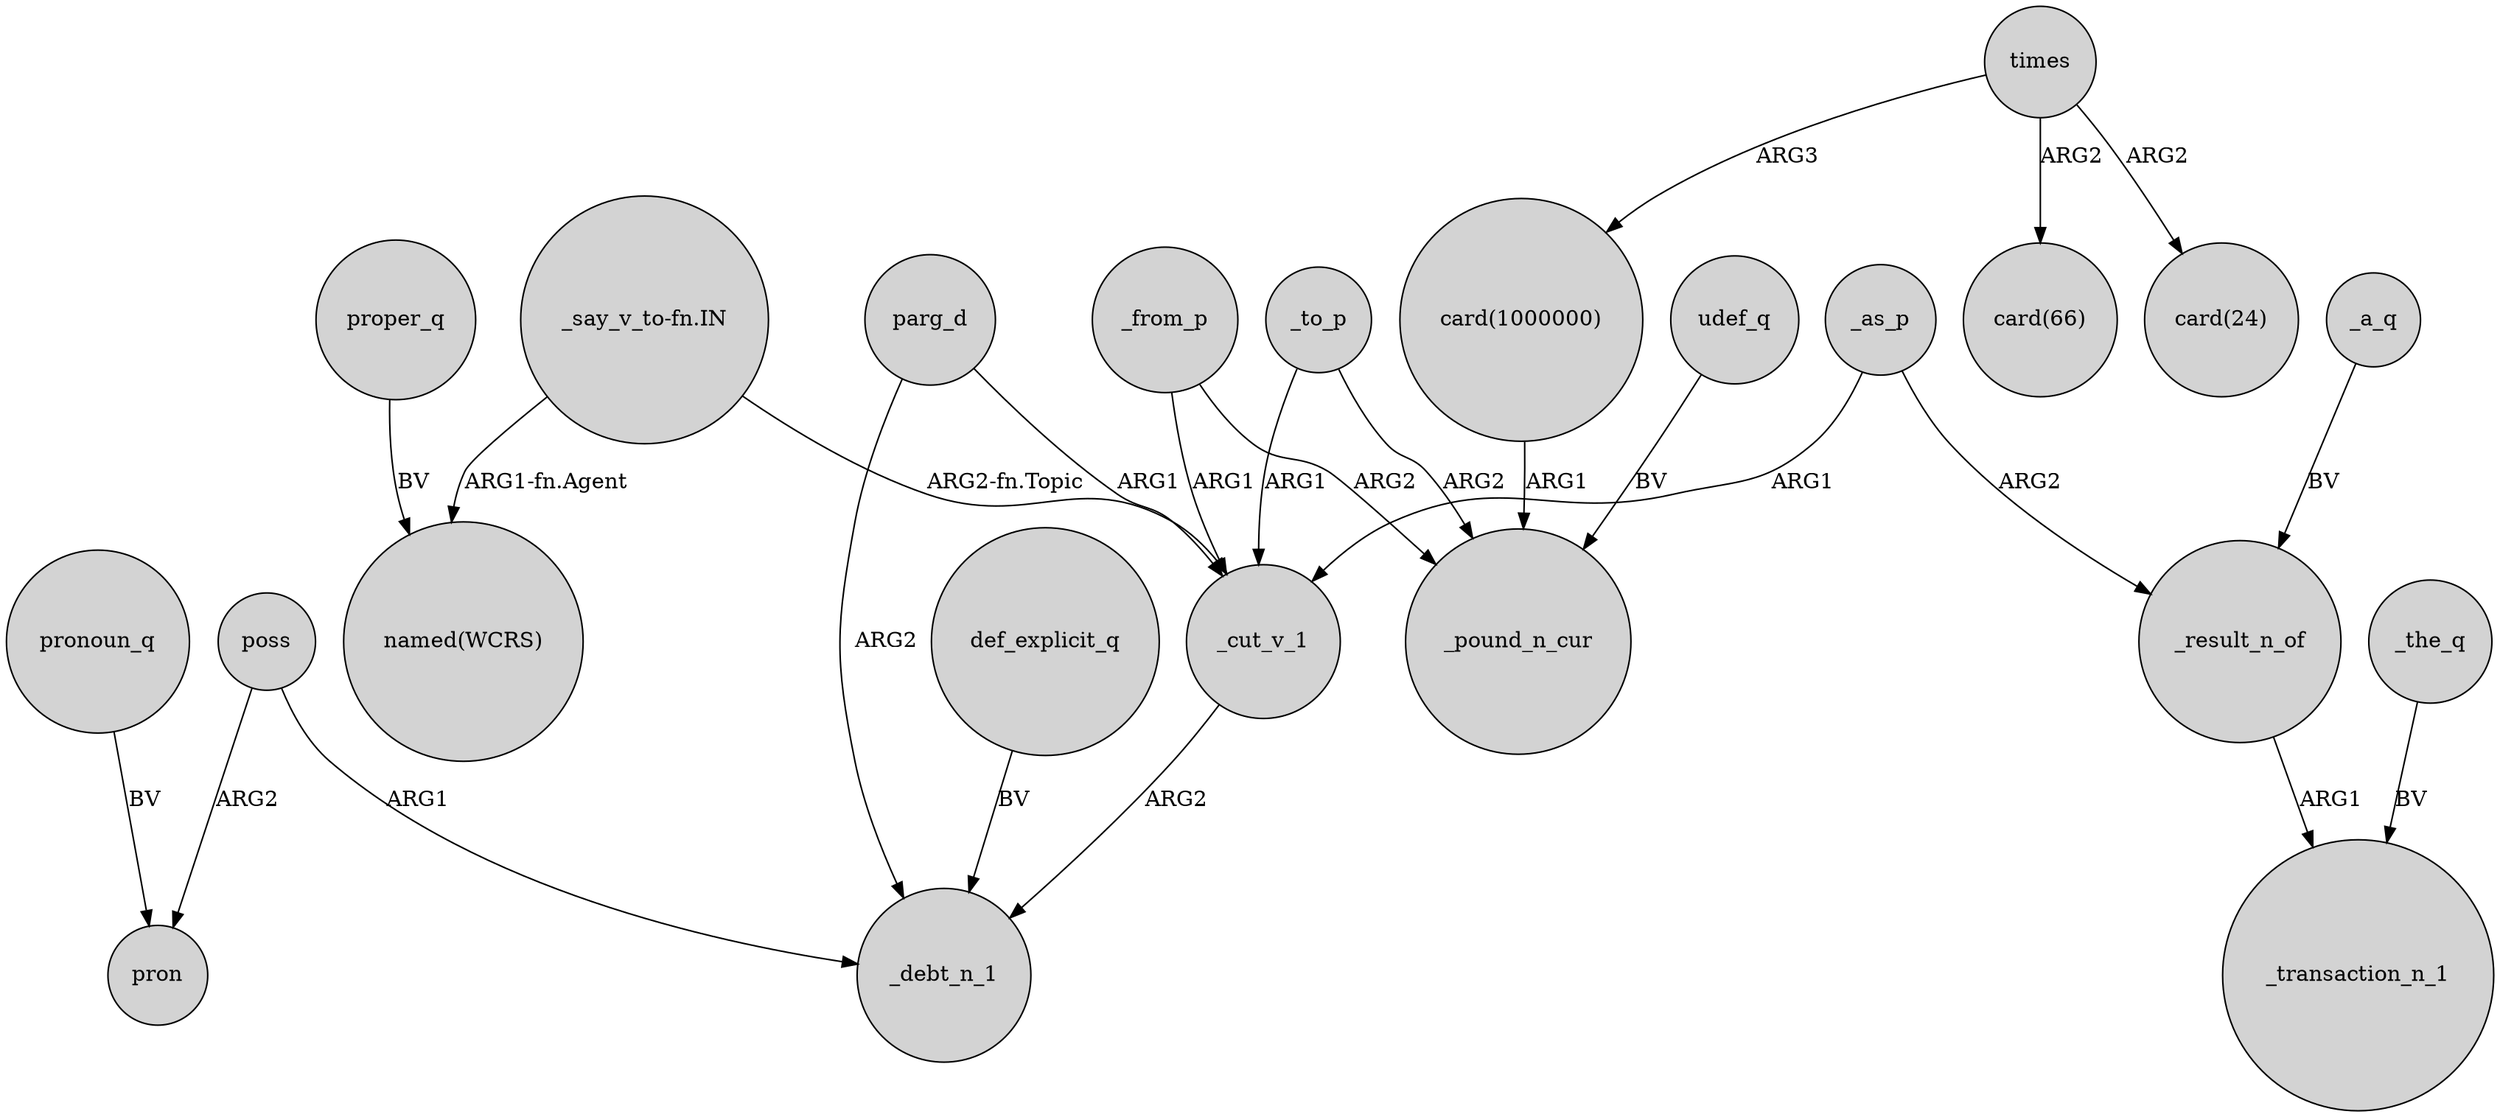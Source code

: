 digraph {
	node [shape=circle style=filled]
	"_say_v_to-fn.IN" -> "named(WCRS)" [label="ARG1-fn.Agent"]
	poss -> pron [label=ARG2]
	"_say_v_to-fn.IN" -> _cut_v_1 [label="ARG2-fn.Topic"]
	"card(1000000)" -> _pound_n_cur [label=ARG1]
	_from_p -> _cut_v_1 [label=ARG1]
	_result_n_of -> _transaction_n_1 [label=ARG1]
	_a_q -> _result_n_of [label=BV]
	_cut_v_1 -> _debt_n_1 [label=ARG2]
	udef_q -> _pound_n_cur [label=BV]
	_from_p -> _pound_n_cur [label=ARG2]
	pronoun_q -> pron [label=BV]
	def_explicit_q -> _debt_n_1 [label=BV]
	times -> "card(66)" [label=ARG2]
	_as_p -> _result_n_of [label=ARG2]
	parg_d -> _debt_n_1 [label=ARG2]
	times -> "card(1000000)" [label=ARG3]
	proper_q -> "named(WCRS)" [label=BV]
	_to_p -> _cut_v_1 [label=ARG1]
	_as_p -> _cut_v_1 [label=ARG1]
	poss -> _debt_n_1 [label=ARG1]
	times -> "card(24)" [label=ARG2]
	parg_d -> _cut_v_1 [label=ARG1]
	_the_q -> _transaction_n_1 [label=BV]
	_to_p -> _pound_n_cur [label=ARG2]
}
